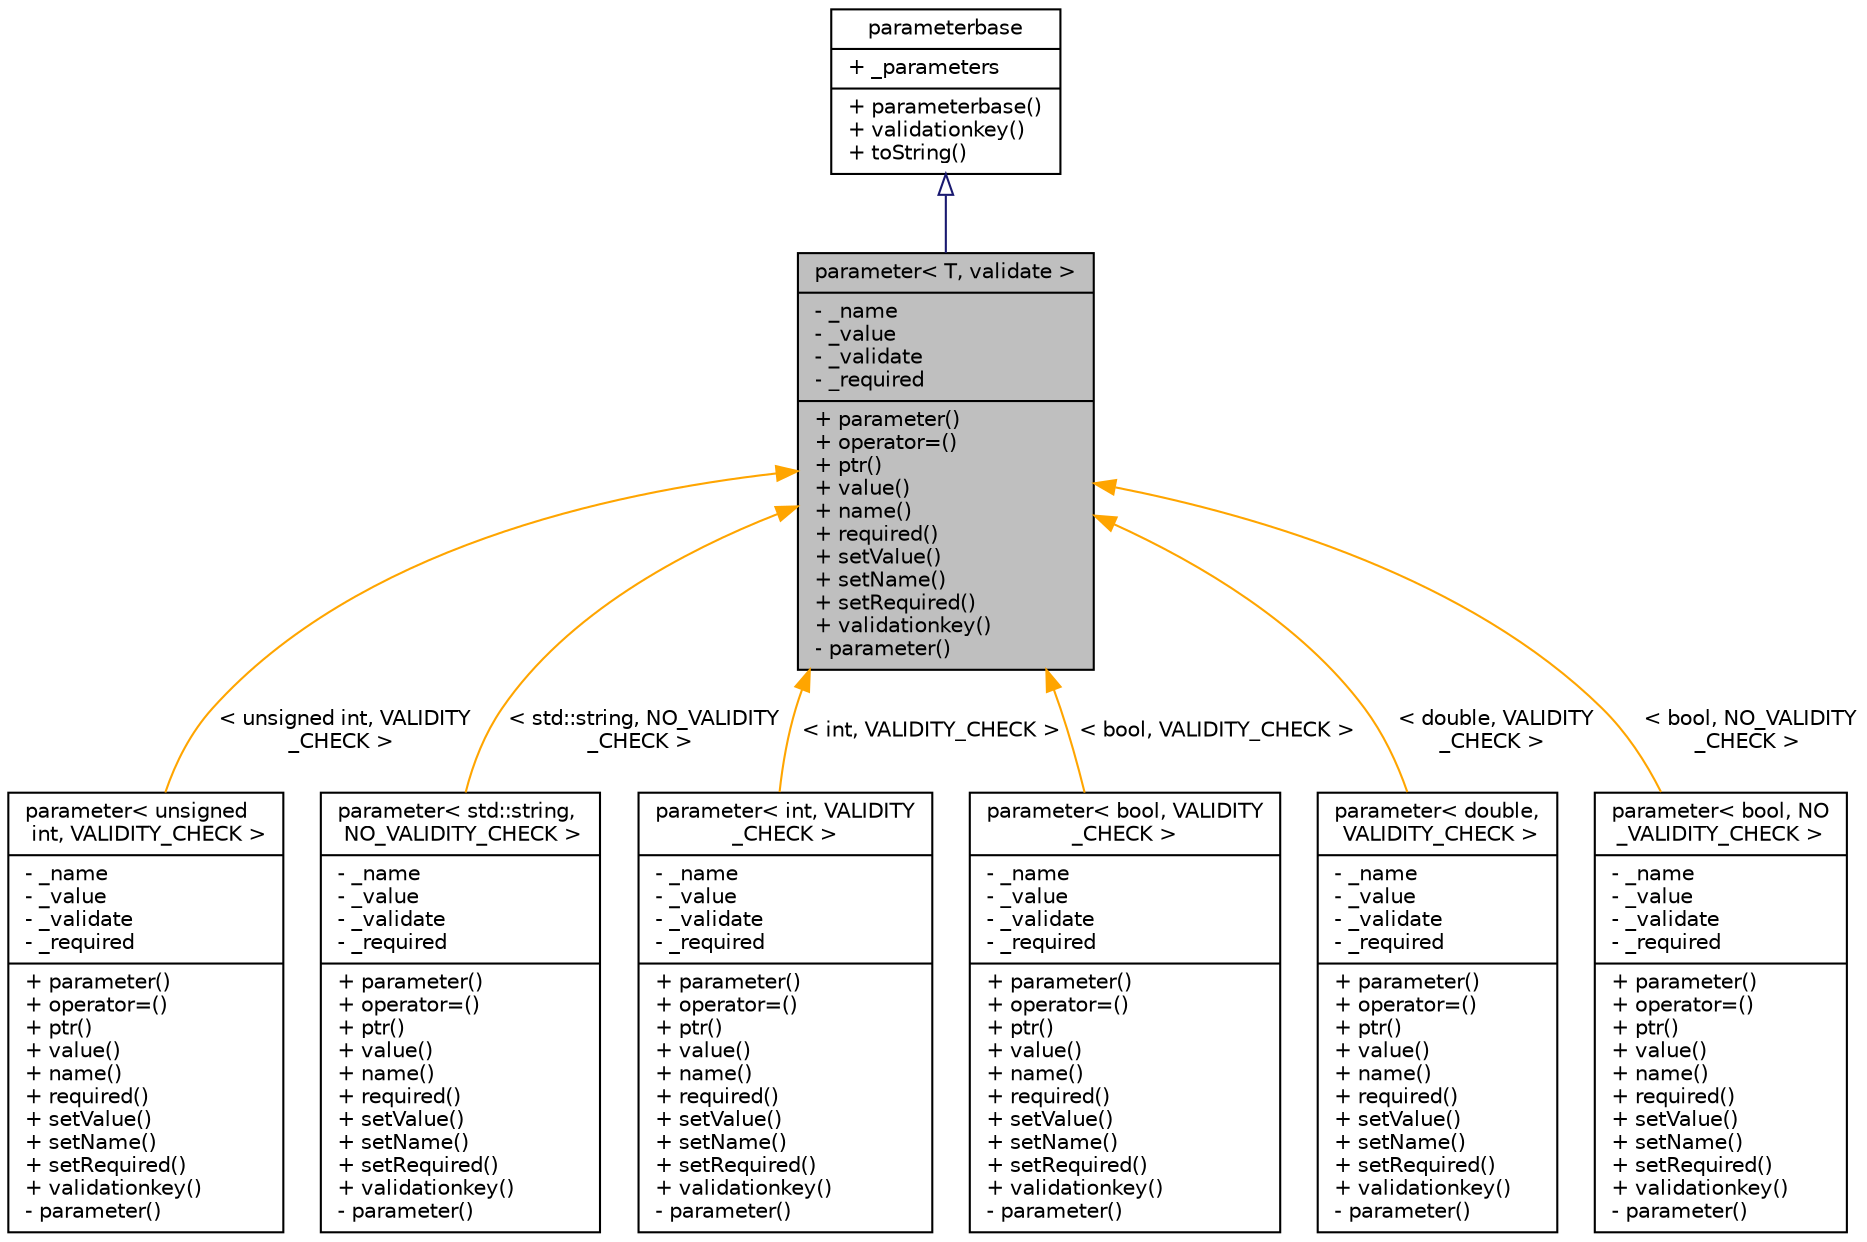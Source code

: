 digraph "parameter&lt; T, validate &gt;"
{
 // LATEX_PDF_SIZE
  bgcolor="transparent";
  edge [fontname="Helvetica",fontsize="10",labelfontname="Helvetica",labelfontsize="10"];
  node [fontname="Helvetica",fontsize="10",shape=record];
  Node0 [label="{parameter\< T, validate \>\n|- _name\l- _value\l- _validate\l- _required\l|+ parameter()\l+ operator=()\l+ ptr()\l+ value()\l+ name()\l+ required()\l+ setValue()\l+ setName()\l+ setRequired()\l+ validationkey()\l- parameter()\l}",height=0.2,width=0.4,color="black", fillcolor="grey75", style="filled", fontcolor="black",tooltip=" "];
  Node1 -> Node0 [dir="back",color="midnightblue",fontsize="10",style="solid",arrowtail="onormal",fontname="Helvetica"];
  Node1 [label="{parameterbase\n|+ _parameters\l|+ parameterbase()\l+ validationkey()\l+ toString()\l}",height=0.2,width=0.4,color="black",URL="$classparameterbase.html",tooltip=" "];
  Node0 -> Node2 [dir="back",color="orange",fontsize="10",style="solid",label=" \< unsigned int, VALIDITY\l_CHECK \>" ,fontname="Helvetica"];
  Node2 [label="{parameter\< unsigned\l int, VALIDITY_CHECK \>\n|- _name\l- _value\l- _validate\l- _required\l|+ parameter()\l+ operator=()\l+ ptr()\l+ value()\l+ name()\l+ required()\l+ setValue()\l+ setName()\l+ setRequired()\l+ validationkey()\l- parameter()\l}",height=0.2,width=0.4,color="black",URL="$classparameter.html",tooltip=" "];
  Node0 -> Node3 [dir="back",color="orange",fontsize="10",style="solid",label=" \< std::string, NO_VALIDITY\l_CHECK \>" ,fontname="Helvetica"];
  Node3 [label="{parameter\< std::string,\l NO_VALIDITY_CHECK \>\n|- _name\l- _value\l- _validate\l- _required\l|+ parameter()\l+ operator=()\l+ ptr()\l+ value()\l+ name()\l+ required()\l+ setValue()\l+ setName()\l+ setRequired()\l+ validationkey()\l- parameter()\l}",height=0.2,width=0.4,color="black",URL="$classparameter.html",tooltip=" "];
  Node0 -> Node4 [dir="back",color="orange",fontsize="10",style="solid",label=" \< int, VALIDITY_CHECK \>" ,fontname="Helvetica"];
  Node4 [label="{parameter\< int, VALIDITY\l_CHECK \>\n|- _name\l- _value\l- _validate\l- _required\l|+ parameter()\l+ operator=()\l+ ptr()\l+ value()\l+ name()\l+ required()\l+ setValue()\l+ setName()\l+ setRequired()\l+ validationkey()\l- parameter()\l}",height=0.2,width=0.4,color="black",URL="$classparameter.html",tooltip=" "];
  Node0 -> Node5 [dir="back",color="orange",fontsize="10",style="solid",label=" \< bool, VALIDITY_CHECK \>" ,fontname="Helvetica"];
  Node5 [label="{parameter\< bool, VALIDITY\l_CHECK \>\n|- _name\l- _value\l- _validate\l- _required\l|+ parameter()\l+ operator=()\l+ ptr()\l+ value()\l+ name()\l+ required()\l+ setValue()\l+ setName()\l+ setRequired()\l+ validationkey()\l- parameter()\l}",height=0.2,width=0.4,color="black",URL="$classparameter.html",tooltip=" "];
  Node0 -> Node6 [dir="back",color="orange",fontsize="10",style="solid",label=" \< double, VALIDITY\l_CHECK \>" ,fontname="Helvetica"];
  Node6 [label="{parameter\< double,\l VALIDITY_CHECK \>\n|- _name\l- _value\l- _validate\l- _required\l|+ parameter()\l+ operator=()\l+ ptr()\l+ value()\l+ name()\l+ required()\l+ setValue()\l+ setName()\l+ setRequired()\l+ validationkey()\l- parameter()\l}",height=0.2,width=0.4,color="black",URL="$classparameter.html",tooltip=" "];
  Node0 -> Node7 [dir="back",color="orange",fontsize="10",style="solid",label=" \< bool, NO_VALIDITY\l_CHECK \>" ,fontname="Helvetica"];
  Node7 [label="{parameter\< bool, NO\l_VALIDITY_CHECK \>\n|- _name\l- _value\l- _validate\l- _required\l|+ parameter()\l+ operator=()\l+ ptr()\l+ value()\l+ name()\l+ required()\l+ setValue()\l+ setName()\l+ setRequired()\l+ validationkey()\l- parameter()\l}",height=0.2,width=0.4,color="black",URL="$classparameter.html",tooltip=" "];
}
